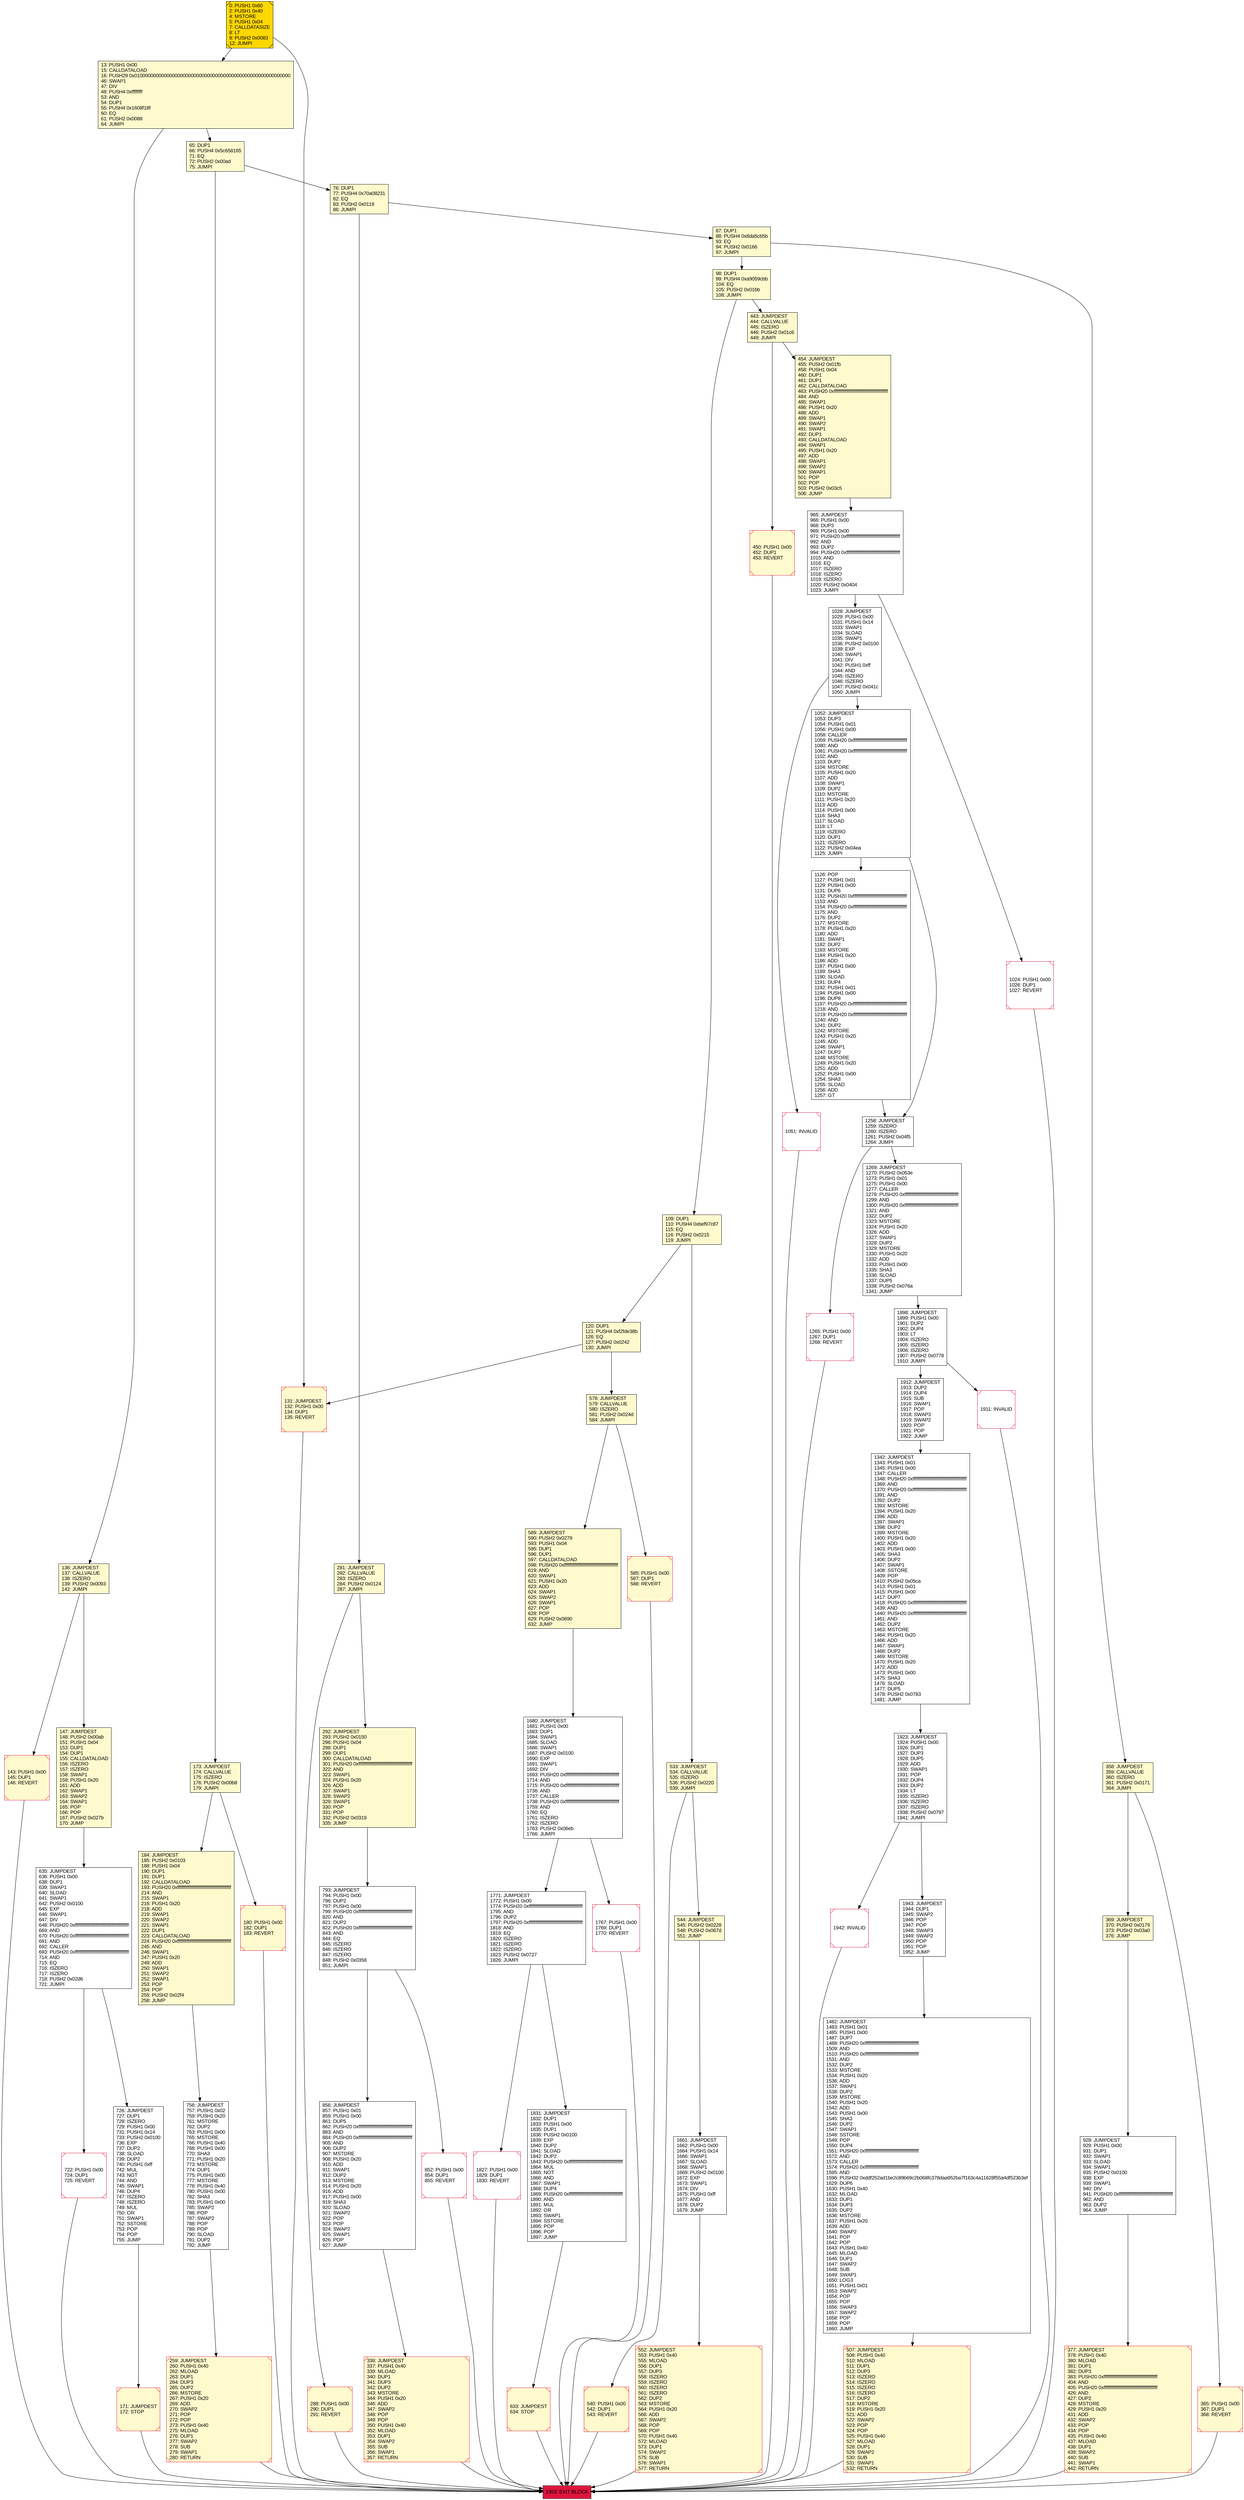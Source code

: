 digraph G {
bgcolor=transparent rankdir=UD;
node [shape=box style=filled color=black fillcolor=white fontname=arial fontcolor=black];
120 [label="120: DUP1\l121: PUSH4 0xf2fde38b\l126: EQ\l127: PUSH2 0x0242\l130: JUMPI\l" fillcolor=lemonchiffon ];
288 [label="288: PUSH1 0x00\l290: DUP1\l291: REVERT\l" fillcolor=lemonchiffon shape=Msquare color=crimson ];
1827 [label="1827: PUSH1 0x00\l1829: DUP1\l1830: REVERT\l" shape=Msquare color=crimson ];
281 [label="281: JUMPDEST\l282: CALLVALUE\l283: ISZERO\l284: PUSH2 0x0124\l287: JUMPI\l" fillcolor=lemonchiffon ];
131 [label="131: JUMPDEST\l132: PUSH1 0x00\l134: DUP1\l135: REVERT\l" fillcolor=lemonchiffon shape=Msquare color=crimson ];
358 [label="358: JUMPDEST\l359: CALLVALUE\l360: ISZERO\l361: PUSH2 0x0171\l364: JUMPI\l" fillcolor=lemonchiffon ];
533 [label="533: JUMPDEST\l534: CALLVALUE\l535: ISZERO\l536: PUSH2 0x0220\l539: JUMPI\l" fillcolor=lemonchiffon ];
1269 [label="1269: JUMPDEST\l1270: PUSH2 0x053e\l1273: PUSH1 0x01\l1275: PUSH1 0x00\l1277: CALLER\l1278: PUSH20 0xffffffffffffffffffffffffffffffffffffffff\l1299: AND\l1300: PUSH20 0xffffffffffffffffffffffffffffffffffffffff\l1321: AND\l1322: DUP2\l1323: MSTORE\l1324: PUSH1 0x20\l1326: ADD\l1327: SWAP1\l1328: DUP2\l1329: MSTORE\l1330: PUSH1 0x20\l1332: ADD\l1333: PUSH1 0x00\l1335: SHA3\l1336: SLOAD\l1337: DUP5\l1338: PUSH2 0x076a\l1341: JUMP\l" ];
147 [label="147: JUMPDEST\l148: PUSH2 0x00ab\l151: PUSH1 0x04\l153: DUP1\l154: DUP1\l155: CALLDATALOAD\l156: ISZERO\l157: ISZERO\l158: SWAP1\l159: PUSH1 0x20\l161: ADD\l162: SWAP1\l163: SWAP2\l164: SWAP1\l165: POP\l166: POP\l167: PUSH2 0x027b\l170: JUMP\l" fillcolor=lemonchiffon ];
98 [label="98: DUP1\l99: PUSH4 0xa9059cbb\l104: EQ\l105: PUSH2 0x01bb\l108: JUMPI\l" fillcolor=lemonchiffon ];
13 [label="13: PUSH1 0x00\l15: CALLDATALOAD\l16: PUSH29 0x0100000000000000000000000000000000000000000000000000000000\l46: SWAP1\l47: DIV\l48: PUSH4 0xffffffff\l53: AND\l54: DUP1\l55: PUSH4 0x1608f18f\l60: EQ\l61: PUSH2 0x0088\l64: JUMPI\l" fillcolor=lemonchiffon ];
552 [label="552: JUMPDEST\l553: PUSH1 0x40\l555: MLOAD\l556: DUP1\l557: DUP3\l558: ISZERO\l559: ISZERO\l560: ISZERO\l561: ISZERO\l562: DUP2\l563: MSTORE\l564: PUSH1 0x20\l566: ADD\l567: SWAP2\l568: POP\l569: POP\l570: PUSH1 0x40\l572: MLOAD\l573: DUP1\l574: SWAP2\l575: SUB\l576: SWAP1\l577: RETURN\l" fillcolor=lemonchiffon shape=Msquare color=crimson ];
180 [label="180: PUSH1 0x00\l182: DUP1\l183: REVERT\l" fillcolor=lemonchiffon shape=Msquare color=crimson ];
928 [label="928: JUMPDEST\l929: PUSH1 0x00\l931: DUP1\l932: SWAP1\l933: SLOAD\l934: SWAP1\l935: PUSH2 0x0100\l938: EXP\l939: SWAP1\l940: DIV\l941: PUSH20 0xffffffffffffffffffffffffffffffffffffffff\l962: AND\l963: DUP2\l964: JUMP\l" ];
173 [label="173: JUMPDEST\l174: CALLVALUE\l175: ISZERO\l176: PUSH2 0x00b8\l179: JUMPI\l" fillcolor=lemonchiffon ];
1661 [label="1661: JUMPDEST\l1662: PUSH1 0x00\l1664: PUSH1 0x14\l1666: SWAP1\l1667: SLOAD\l1668: SWAP1\l1669: PUSH2 0x0100\l1672: EXP\l1673: SWAP1\l1674: DIV\l1675: PUSH1 0xff\l1677: AND\l1678: DUP2\l1679: JUMP\l" ];
136 [label="136: JUMPDEST\l137: CALLVALUE\l138: ISZERO\l139: PUSH2 0x0093\l142: JUMPI\l" fillcolor=lemonchiffon ];
87 [label="87: DUP1\l88: PUSH4 0x8da5cb5b\l93: EQ\l94: PUSH2 0x0166\l97: JUMPI\l" fillcolor=lemonchiffon ];
109 [label="109: DUP1\l110: PUSH4 0xbef97c87\l115: EQ\l116: PUSH2 0x0215\l119: JUMPI\l" fillcolor=lemonchiffon ];
1953 [label="1953: EXIT BLOCK\l" fillcolor=crimson ];
1024 [label="1024: PUSH1 0x00\l1026: DUP1\l1027: REVERT\l" shape=Msquare color=crimson ];
1051 [label="1051: INVALID\l" shape=Msquare color=crimson ];
1942 [label="1942: INVALID\l" shape=Msquare color=crimson ];
377 [label="377: JUMPDEST\l378: PUSH1 0x40\l380: MLOAD\l381: DUP1\l382: DUP3\l383: PUSH20 0xffffffffffffffffffffffffffffffffffffffff\l404: AND\l405: PUSH20 0xffffffffffffffffffffffffffffffffffffffff\l426: AND\l427: DUP2\l428: MSTORE\l429: PUSH1 0x20\l431: ADD\l432: SWAP2\l433: POP\l434: POP\l435: PUSH1 0x40\l437: MLOAD\l438: DUP1\l439: SWAP2\l440: SUB\l441: SWAP1\l442: RETURN\l" fillcolor=lemonchiffon shape=Msquare color=crimson ];
143 [label="143: PUSH1 0x00\l145: DUP1\l146: REVERT\l" fillcolor=lemonchiffon shape=Msquare color=crimson ];
259 [label="259: JUMPDEST\l260: PUSH1 0x40\l262: MLOAD\l263: DUP1\l264: DUP3\l265: DUP2\l266: MSTORE\l267: PUSH1 0x20\l269: ADD\l270: SWAP2\l271: POP\l272: POP\l273: PUSH1 0x40\l275: MLOAD\l276: DUP1\l277: SWAP2\l278: SUB\l279: SWAP1\l280: RETURN\l" fillcolor=lemonchiffon shape=Msquare color=crimson ];
184 [label="184: JUMPDEST\l185: PUSH2 0x0103\l188: PUSH1 0x04\l190: DUP1\l191: DUP1\l192: CALLDATALOAD\l193: PUSH20 0xffffffffffffffffffffffffffffffffffffffff\l214: AND\l215: SWAP1\l216: PUSH1 0x20\l218: ADD\l219: SWAP1\l220: SWAP2\l221: SWAP1\l222: DUP1\l223: CALLDATALOAD\l224: PUSH20 0xffffffffffffffffffffffffffffffffffffffff\l245: AND\l246: SWAP1\l247: PUSH1 0x20\l249: ADD\l250: SWAP1\l251: SWAP2\l252: SWAP1\l253: POP\l254: POP\l255: PUSH2 0x02f4\l258: JUMP\l" fillcolor=lemonchiffon ];
965 [label="965: JUMPDEST\l966: PUSH1 0x00\l968: DUP3\l969: PUSH1 0x00\l971: PUSH20 0xffffffffffffffffffffffffffffffffffffffff\l992: AND\l993: DUP2\l994: PUSH20 0xffffffffffffffffffffffffffffffffffffffff\l1015: AND\l1016: EQ\l1017: ISZERO\l1018: ISZERO\l1019: ISZERO\l1020: PUSH2 0x0404\l1023: JUMPI\l" ];
1923 [label="1923: JUMPDEST\l1924: PUSH1 0x00\l1926: DUP1\l1927: DUP3\l1928: DUP5\l1929: ADD\l1930: SWAP1\l1931: POP\l1932: DUP4\l1933: DUP2\l1934: LT\l1935: ISZERO\l1936: ISZERO\l1937: ISZERO\l1938: PUSH2 0x0797\l1941: JUMPI\l" ];
756 [label="756: JUMPDEST\l757: PUSH1 0x02\l759: PUSH1 0x20\l761: MSTORE\l762: DUP2\l763: PUSH1 0x00\l765: MSTORE\l766: PUSH1 0x40\l768: PUSH1 0x00\l770: SHA3\l771: PUSH1 0x20\l773: MSTORE\l774: DUP1\l775: PUSH1 0x00\l777: MSTORE\l778: PUSH1 0x40\l780: PUSH1 0x00\l782: SHA3\l783: PUSH1 0x00\l785: SWAP2\l786: POP\l787: SWAP2\l788: POP\l789: POP\l790: SLOAD\l791: DUP2\l792: JUMP\l" ];
793 [label="793: JUMPDEST\l794: PUSH1 0x00\l796: DUP2\l797: PUSH1 0x00\l799: PUSH20 0xffffffffffffffffffffffffffffffffffffffff\l820: AND\l821: DUP2\l822: PUSH20 0xffffffffffffffffffffffffffffffffffffffff\l843: AND\l844: EQ\l845: ISZERO\l846: ISZERO\l847: ISZERO\l848: PUSH2 0x0358\l851: JUMPI\l" ];
726 [label="726: JUMPDEST\l727: DUP1\l728: ISZERO\l729: PUSH1 0x00\l731: PUSH1 0x14\l733: PUSH2 0x0100\l736: EXP\l737: DUP2\l738: SLOAD\l739: DUP2\l740: PUSH1 0xff\l742: MUL\l743: NOT\l744: AND\l745: SWAP1\l746: DUP4\l747: ISZERO\l748: ISZERO\l749: MUL\l750: OR\l751: SWAP1\l752: SSTORE\l753: POP\l754: POP\l755: JUMP\l" ];
544 [label="544: JUMPDEST\l545: PUSH2 0x0228\l548: PUSH2 0x067d\l551: JUMP\l" fillcolor=lemonchiffon ];
454 [label="454: JUMPDEST\l455: PUSH2 0x01fb\l458: PUSH1 0x04\l460: DUP1\l461: DUP1\l462: CALLDATALOAD\l463: PUSH20 0xffffffffffffffffffffffffffffffffffffffff\l484: AND\l485: SWAP1\l486: PUSH1 0x20\l488: ADD\l489: SWAP1\l490: SWAP2\l491: SWAP1\l492: DUP1\l493: CALLDATALOAD\l494: SWAP1\l495: PUSH1 0x20\l497: ADD\l498: SWAP1\l499: SWAP2\l500: SWAP1\l501: POP\l502: POP\l503: PUSH2 0x03c5\l506: JUMP\l" fillcolor=lemonchiffon ];
589 [label="589: JUMPDEST\l590: PUSH2 0x0279\l593: PUSH1 0x04\l595: DUP1\l596: DUP1\l597: CALLDATALOAD\l598: PUSH20 0xffffffffffffffffffffffffffffffffffffffff\l619: AND\l620: SWAP1\l621: PUSH1 0x20\l623: ADD\l624: SWAP1\l625: SWAP2\l626: SWAP1\l627: POP\l628: POP\l629: PUSH2 0x0690\l632: JUMP\l" fillcolor=lemonchiffon ];
540 [label="540: PUSH1 0x00\l542: DUP1\l543: REVERT\l" fillcolor=lemonchiffon shape=Msquare color=crimson ];
171 [label="171: JUMPDEST\l172: STOP\l" fillcolor=lemonchiffon shape=Msquare color=crimson ];
1771 [label="1771: JUMPDEST\l1772: PUSH1 0x00\l1774: PUSH20 0xffffffffffffffffffffffffffffffffffffffff\l1795: AND\l1796: DUP2\l1797: PUSH20 0xffffffffffffffffffffffffffffffffffffffff\l1818: AND\l1819: EQ\l1820: ISZERO\l1821: ISZERO\l1822: ISZERO\l1823: PUSH2 0x0727\l1826: JUMPI\l" ];
1912 [label="1912: JUMPDEST\l1913: DUP2\l1914: DUP4\l1915: SUB\l1916: SWAP1\l1917: POP\l1918: SWAP3\l1919: SWAP2\l1920: POP\l1921: POP\l1922: JUMP\l" ];
1258 [label="1258: JUMPDEST\l1259: ISZERO\l1260: ISZERO\l1261: PUSH2 0x04f5\l1264: JUMPI\l" ];
1680 [label="1680: JUMPDEST\l1681: PUSH1 0x00\l1683: DUP1\l1684: SWAP1\l1685: SLOAD\l1686: SWAP1\l1687: PUSH2 0x0100\l1690: EXP\l1691: SWAP1\l1692: DIV\l1693: PUSH20 0xffffffffffffffffffffffffffffffffffffffff\l1714: AND\l1715: PUSH20 0xffffffffffffffffffffffffffffffffffffffff\l1736: AND\l1737: CALLER\l1738: PUSH20 0xffffffffffffffffffffffffffffffffffffffff\l1759: AND\l1760: EQ\l1761: ISZERO\l1762: ISZERO\l1763: PUSH2 0x06eb\l1766: JUMPI\l" ];
1028 [label="1028: JUMPDEST\l1029: PUSH1 0x00\l1031: PUSH1 0x14\l1033: SWAP1\l1034: SLOAD\l1035: SWAP1\l1036: PUSH2 0x0100\l1039: EXP\l1040: SWAP1\l1041: DIV\l1042: PUSH1 0xff\l1044: AND\l1045: ISZERO\l1046: ISZERO\l1047: PUSH2 0x041c\l1050: JUMPI\l" ];
1767 [label="1767: PUSH1 0x00\l1769: DUP1\l1770: REVERT\l" shape=Msquare color=crimson ];
507 [label="507: JUMPDEST\l508: PUSH1 0x40\l510: MLOAD\l511: DUP1\l512: DUP3\l513: ISZERO\l514: ISZERO\l515: ISZERO\l516: ISZERO\l517: DUP2\l518: MSTORE\l519: PUSH1 0x20\l521: ADD\l522: SWAP2\l523: POP\l524: POP\l525: PUSH1 0x40\l527: MLOAD\l528: DUP1\l529: SWAP2\l530: SUB\l531: SWAP1\l532: RETURN\l" fillcolor=lemonchiffon shape=Msquare color=crimson ];
292 [label="292: JUMPDEST\l293: PUSH2 0x0150\l296: PUSH1 0x04\l298: DUP1\l299: DUP1\l300: CALLDATALOAD\l301: PUSH20 0xffffffffffffffffffffffffffffffffffffffff\l322: AND\l323: SWAP1\l324: PUSH1 0x20\l326: ADD\l327: SWAP1\l328: SWAP2\l329: SWAP1\l330: POP\l331: POP\l332: PUSH2 0x0319\l335: JUMP\l" fillcolor=lemonchiffon ];
1911 [label="1911: INVALID\l" shape=Msquare color=crimson ];
365 [label="365: PUSH1 0x00\l367: DUP1\l368: REVERT\l" fillcolor=lemonchiffon shape=Msquare color=crimson ];
1265 [label="1265: PUSH1 0x00\l1267: DUP1\l1268: REVERT\l" shape=Msquare color=crimson ];
1898 [label="1898: JUMPDEST\l1899: PUSH1 0x00\l1901: DUP2\l1902: DUP4\l1903: LT\l1904: ISZERO\l1905: ISZERO\l1906: ISZERO\l1907: PUSH2 0x0778\l1910: JUMPI\l" ];
369 [label="369: JUMPDEST\l370: PUSH2 0x0179\l373: PUSH2 0x03a0\l376: JUMP\l" fillcolor=lemonchiffon ];
635 [label="635: JUMPDEST\l636: PUSH1 0x00\l638: DUP1\l639: SWAP1\l640: SLOAD\l641: SWAP1\l642: PUSH2 0x0100\l645: EXP\l646: SWAP1\l647: DIV\l648: PUSH20 0xffffffffffffffffffffffffffffffffffffffff\l669: AND\l670: PUSH20 0xffffffffffffffffffffffffffffffffffffffff\l691: AND\l692: CALLER\l693: PUSH20 0xffffffffffffffffffffffffffffffffffffffff\l714: AND\l715: EQ\l716: ISZERO\l717: ISZERO\l718: PUSH2 0x02d6\l721: JUMPI\l" ];
65 [label="65: DUP1\l66: PUSH4 0x5c658165\l71: EQ\l72: PUSH2 0x00ad\l75: JUMPI\l" fillcolor=lemonchiffon ];
578 [label="578: JUMPDEST\l579: CALLVALUE\l580: ISZERO\l581: PUSH2 0x024d\l584: JUMPI\l" fillcolor=lemonchiffon ];
1831 [label="1831: JUMPDEST\l1832: DUP1\l1833: PUSH1 0x00\l1835: DUP1\l1836: PUSH2 0x0100\l1839: EXP\l1840: DUP2\l1841: SLOAD\l1842: DUP2\l1843: PUSH20 0xffffffffffffffffffffffffffffffffffffffff\l1864: MUL\l1865: NOT\l1866: AND\l1867: SWAP1\l1868: DUP4\l1869: PUSH20 0xffffffffffffffffffffffffffffffffffffffff\l1890: AND\l1891: MUL\l1892: OR\l1893: SWAP1\l1894: SSTORE\l1895: POP\l1896: POP\l1897: JUMP\l" ];
336 [label="336: JUMPDEST\l337: PUSH1 0x40\l339: MLOAD\l340: DUP1\l341: DUP3\l342: DUP2\l343: MSTORE\l344: PUSH1 0x20\l346: ADD\l347: SWAP2\l348: POP\l349: POP\l350: PUSH1 0x40\l352: MLOAD\l353: DUP1\l354: SWAP2\l355: SUB\l356: SWAP1\l357: RETURN\l" fillcolor=lemonchiffon shape=Msquare color=crimson ];
450 [label="450: PUSH1 0x00\l452: DUP1\l453: REVERT\l" fillcolor=lemonchiffon shape=Msquare color=crimson ];
443 [label="443: JUMPDEST\l444: CALLVALUE\l445: ISZERO\l446: PUSH2 0x01c6\l449: JUMPI\l" fillcolor=lemonchiffon ];
585 [label="585: PUSH1 0x00\l587: DUP1\l588: REVERT\l" fillcolor=lemonchiffon shape=Msquare color=crimson ];
0 [label="0: PUSH1 0x60\l2: PUSH1 0x40\l4: MSTORE\l5: PUSH1 0x04\l7: CALLDATASIZE\l8: LT\l9: PUSH2 0x0083\l12: JUMPI\l" fillcolor=lemonchiffon shape=Msquare fillcolor=gold ];
76 [label="76: DUP1\l77: PUSH4 0x70a08231\l82: EQ\l83: PUSH2 0x0119\l86: JUMPI\l" fillcolor=lemonchiffon ];
633 [label="633: JUMPDEST\l634: STOP\l" fillcolor=lemonchiffon shape=Msquare color=crimson ];
856 [label="856: JUMPDEST\l857: PUSH1 0x01\l859: PUSH1 0x00\l861: DUP5\l862: PUSH20 0xffffffffffffffffffffffffffffffffffffffff\l883: AND\l884: PUSH20 0xffffffffffffffffffffffffffffffffffffffff\l905: AND\l906: DUP2\l907: MSTORE\l908: PUSH1 0x20\l910: ADD\l911: SWAP1\l912: DUP2\l913: MSTORE\l914: PUSH1 0x20\l916: ADD\l917: PUSH1 0x00\l919: SHA3\l920: SLOAD\l921: SWAP2\l922: POP\l923: POP\l924: SWAP2\l925: SWAP1\l926: POP\l927: JUMP\l" ];
1052 [label="1052: JUMPDEST\l1053: DUP3\l1054: PUSH1 0x01\l1056: PUSH1 0x00\l1058: CALLER\l1059: PUSH20 0xffffffffffffffffffffffffffffffffffffffff\l1080: AND\l1081: PUSH20 0xffffffffffffffffffffffffffffffffffffffff\l1102: AND\l1103: DUP2\l1104: MSTORE\l1105: PUSH1 0x20\l1107: ADD\l1108: SWAP1\l1109: DUP2\l1110: MSTORE\l1111: PUSH1 0x20\l1113: ADD\l1114: PUSH1 0x00\l1116: SHA3\l1117: SLOAD\l1118: LT\l1119: ISZERO\l1120: DUP1\l1121: ISZERO\l1122: PUSH2 0x04ea\l1125: JUMPI\l" ];
1482 [label="1482: JUMPDEST\l1483: PUSH1 0x01\l1485: PUSH1 0x00\l1487: DUP7\l1488: PUSH20 0xffffffffffffffffffffffffffffffffffffffff\l1509: AND\l1510: PUSH20 0xffffffffffffffffffffffffffffffffffffffff\l1531: AND\l1532: DUP2\l1533: MSTORE\l1534: PUSH1 0x20\l1536: ADD\l1537: SWAP1\l1538: DUP2\l1539: MSTORE\l1540: PUSH1 0x20\l1542: ADD\l1543: PUSH1 0x00\l1545: SHA3\l1546: DUP2\l1547: SWAP1\l1548: SSTORE\l1549: POP\l1550: DUP4\l1551: PUSH20 0xffffffffffffffffffffffffffffffffffffffff\l1572: AND\l1573: CALLER\l1574: PUSH20 0xffffffffffffffffffffffffffffffffffffffff\l1595: AND\l1596: PUSH32 0xddf252ad1be2c89b69c2b068fc378daa952ba7f163c4a11628f55a4df523b3ef\l1629: DUP6\l1630: PUSH1 0x40\l1632: MLOAD\l1633: DUP1\l1634: DUP3\l1635: DUP2\l1636: MSTORE\l1637: PUSH1 0x20\l1639: ADD\l1640: SWAP2\l1641: POP\l1642: POP\l1643: PUSH1 0x40\l1645: MLOAD\l1646: DUP1\l1647: SWAP2\l1648: SUB\l1649: SWAP1\l1650: LOG3\l1651: PUSH1 0x01\l1653: SWAP2\l1654: POP\l1655: POP\l1656: SWAP3\l1657: SWAP2\l1658: POP\l1659: POP\l1660: JUMP\l" ];
722 [label="722: PUSH1 0x00\l724: DUP1\l725: REVERT\l" shape=Msquare color=crimson ];
852 [label="852: PUSH1 0x00\l854: DUP1\l855: REVERT\l" shape=Msquare color=crimson ];
1943 [label="1943: JUMPDEST\l1944: DUP1\l1945: SWAP2\l1946: POP\l1947: POP\l1948: SWAP3\l1949: SWAP2\l1950: POP\l1951: POP\l1952: JUMP\l" ];
1342 [label="1342: JUMPDEST\l1343: PUSH1 0x01\l1345: PUSH1 0x00\l1347: CALLER\l1348: PUSH20 0xffffffffffffffffffffffffffffffffffffffff\l1369: AND\l1370: PUSH20 0xffffffffffffffffffffffffffffffffffffffff\l1391: AND\l1392: DUP2\l1393: MSTORE\l1394: PUSH1 0x20\l1396: ADD\l1397: SWAP1\l1398: DUP2\l1399: MSTORE\l1400: PUSH1 0x20\l1402: ADD\l1403: PUSH1 0x00\l1405: SHA3\l1406: DUP2\l1407: SWAP1\l1408: SSTORE\l1409: POP\l1410: PUSH2 0x05ca\l1413: PUSH1 0x01\l1415: PUSH1 0x00\l1417: DUP7\l1418: PUSH20 0xffffffffffffffffffffffffffffffffffffffff\l1439: AND\l1440: PUSH20 0xffffffffffffffffffffffffffffffffffffffff\l1461: AND\l1462: DUP2\l1463: MSTORE\l1464: PUSH1 0x20\l1466: ADD\l1467: SWAP1\l1468: DUP2\l1469: MSTORE\l1470: PUSH1 0x20\l1472: ADD\l1473: PUSH1 0x00\l1475: SHA3\l1476: SLOAD\l1477: DUP5\l1478: PUSH2 0x0783\l1481: JUMP\l" ];
1126 [label="1126: POP\l1127: PUSH1 0x01\l1129: PUSH1 0x00\l1131: DUP6\l1132: PUSH20 0xffffffffffffffffffffffffffffffffffffffff\l1153: AND\l1154: PUSH20 0xffffffffffffffffffffffffffffffffffffffff\l1175: AND\l1176: DUP2\l1177: MSTORE\l1178: PUSH1 0x20\l1180: ADD\l1181: SWAP1\l1182: DUP2\l1183: MSTORE\l1184: PUSH1 0x20\l1186: ADD\l1187: PUSH1 0x00\l1189: SHA3\l1190: SLOAD\l1191: DUP4\l1192: PUSH1 0x01\l1194: PUSH1 0x00\l1196: DUP8\l1197: PUSH20 0xffffffffffffffffffffffffffffffffffffffff\l1218: AND\l1219: PUSH20 0xffffffffffffffffffffffffffffffffffffffff\l1240: AND\l1241: DUP2\l1242: MSTORE\l1243: PUSH1 0x20\l1245: ADD\l1246: SWAP1\l1247: DUP2\l1248: MSTORE\l1249: PUSH1 0x20\l1251: ADD\l1252: PUSH1 0x00\l1254: SHA3\l1255: SLOAD\l1256: ADD\l1257: GT\l" ];
1024 -> 1953;
281 -> 288;
1680 -> 1767;
184 -> 756;
443 -> 450;
1051 -> 1953;
120 -> 131;
756 -> 259;
13 -> 136;
726 -> 171;
1942 -> 1953;
1943 -> 1482;
454 -> 965;
377 -> 1953;
136 -> 147;
173 -> 180;
856 -> 336;
1661 -> 552;
143 -> 1953;
259 -> 1953;
1052 -> 1126;
1898 -> 1912;
965 -> 1024;
1258 -> 1265;
1898 -> 1911;
1923 -> 1942;
540 -> 1953;
171 -> 1953;
288 -> 1953;
109 -> 120;
544 -> 1661;
1827 -> 1953;
635 -> 722;
87 -> 358;
131 -> 1953;
173 -> 184;
1028 -> 1052;
1052 -> 1258;
109 -> 533;
65 -> 76;
533 -> 540;
87 -> 98;
136 -> 143;
1831 -> 633;
98 -> 109;
578 -> 585;
180 -> 1953;
552 -> 1953;
1482 -> 507;
533 -> 544;
1126 -> 1258;
928 -> 377;
1771 -> 1827;
1912 -> 1342;
65 -> 173;
336 -> 1953;
369 -> 928;
450 -> 1953;
793 -> 852;
1269 -> 1898;
147 -> 635;
1923 -> 1943;
76 -> 87;
585 -> 1953;
358 -> 365;
281 -> 292;
13 -> 65;
633 -> 1953;
1342 -> 1923;
358 -> 369;
722 -> 1953;
852 -> 1953;
1258 -> 1269;
793 -> 856;
120 -> 578;
443 -> 454;
578 -> 589;
1771 -> 1831;
635 -> 726;
1028 -> 1051;
507 -> 1953;
1767 -> 1953;
1911 -> 1953;
76 -> 281;
365 -> 1953;
0 -> 131;
1265 -> 1953;
98 -> 443;
965 -> 1028;
1680 -> 1771;
0 -> 13;
589 -> 1680;
292 -> 793;
}